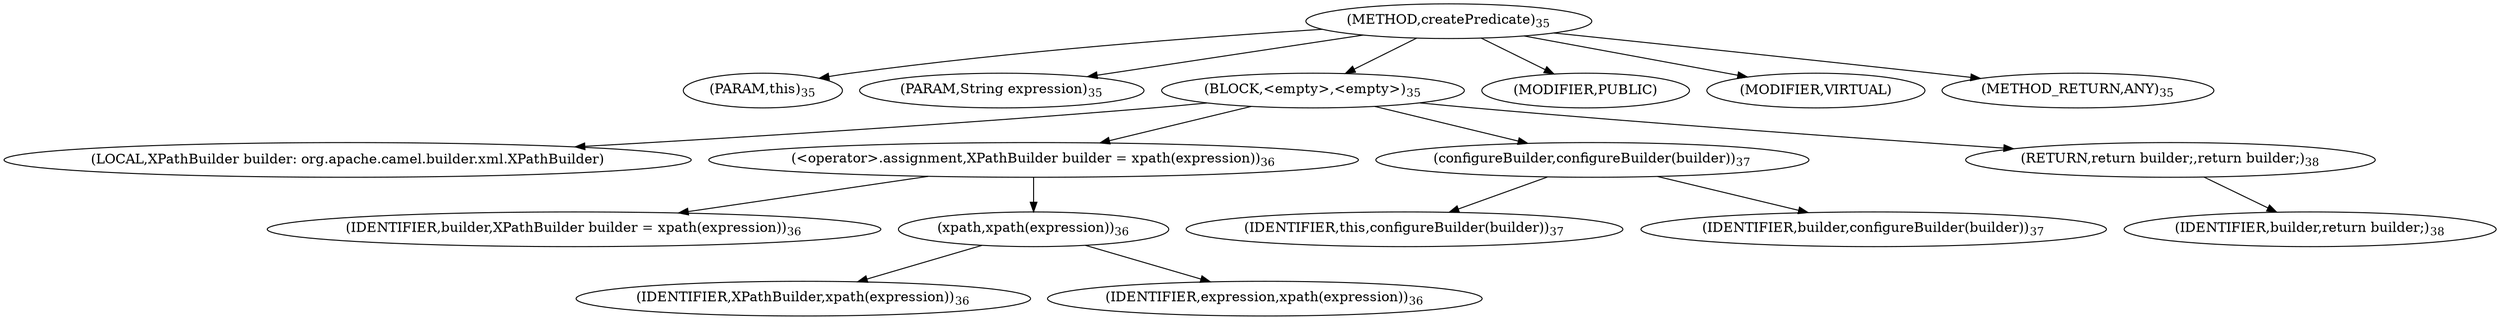 digraph "createPredicate" {  
"31" [label = <(METHOD,createPredicate)<SUB>35</SUB>> ]
"4" [label = <(PARAM,this)<SUB>35</SUB>> ]
"32" [label = <(PARAM,String expression)<SUB>35</SUB>> ]
"33" [label = <(BLOCK,&lt;empty&gt;,&lt;empty&gt;)<SUB>35</SUB>> ]
"34" [label = <(LOCAL,XPathBuilder builder: org.apache.camel.builder.xml.XPathBuilder)> ]
"35" [label = <(&lt;operator&gt;.assignment,XPathBuilder builder = xpath(expression))<SUB>36</SUB>> ]
"36" [label = <(IDENTIFIER,builder,XPathBuilder builder = xpath(expression))<SUB>36</SUB>> ]
"37" [label = <(xpath,xpath(expression))<SUB>36</SUB>> ]
"38" [label = <(IDENTIFIER,XPathBuilder,xpath(expression))<SUB>36</SUB>> ]
"39" [label = <(IDENTIFIER,expression,xpath(expression))<SUB>36</SUB>> ]
"40" [label = <(configureBuilder,configureBuilder(builder))<SUB>37</SUB>> ]
"3" [label = <(IDENTIFIER,this,configureBuilder(builder))<SUB>37</SUB>> ]
"41" [label = <(IDENTIFIER,builder,configureBuilder(builder))<SUB>37</SUB>> ]
"42" [label = <(RETURN,return builder;,return builder;)<SUB>38</SUB>> ]
"43" [label = <(IDENTIFIER,builder,return builder;)<SUB>38</SUB>> ]
"44" [label = <(MODIFIER,PUBLIC)> ]
"45" [label = <(MODIFIER,VIRTUAL)> ]
"46" [label = <(METHOD_RETURN,ANY)<SUB>35</SUB>> ]
  "31" -> "4" 
  "31" -> "32" 
  "31" -> "33" 
  "31" -> "44" 
  "31" -> "45" 
  "31" -> "46" 
  "33" -> "34" 
  "33" -> "35" 
  "33" -> "40" 
  "33" -> "42" 
  "35" -> "36" 
  "35" -> "37" 
  "37" -> "38" 
  "37" -> "39" 
  "40" -> "3" 
  "40" -> "41" 
  "42" -> "43" 
}
